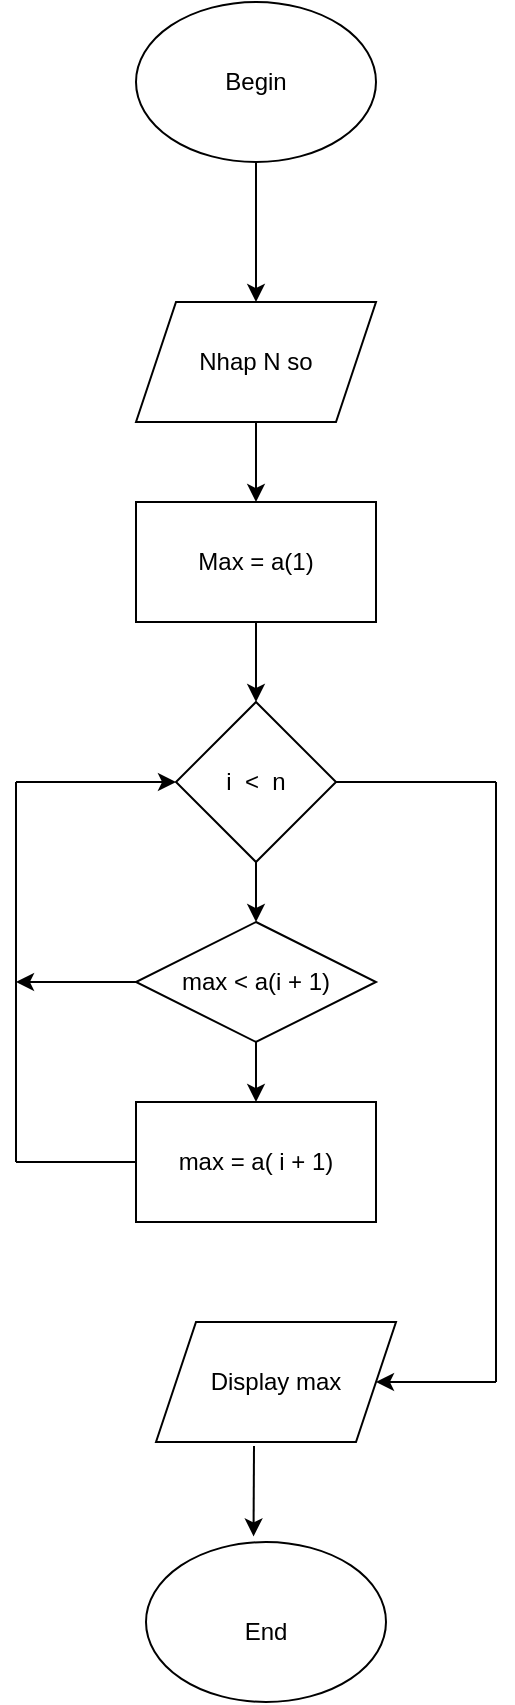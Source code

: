 <mxfile version="14.6.9" type="google"><diagram id="oJzaH9We9UZWWNxxU51W" name="Page-2"><mxGraphModel dx="1278" dy="523" grid="1" gridSize="10" guides="1" tooltips="1" connect="1" arrows="1" fold="1" page="1" pageScale="1" pageWidth="850" pageHeight="1100" math="0" shadow="0"><root><mxCell id="QhWearb6MnAvuKIjg9x7-0"/><mxCell id="QhWearb6MnAvuKIjg9x7-1" parent="QhWearb6MnAvuKIjg9x7-0"/><mxCell id="p11oBDhIjSfc0_RsWhdF-0" value="" style="ellipse;whiteSpace=wrap;html=1;strokeColor=#000000;" vertex="1" parent="QhWearb6MnAvuKIjg9x7-1"><mxGeometry x="340" y="20" width="120" height="80" as="geometry"/></mxCell><mxCell id="p11oBDhIjSfc0_RsWhdF-1" value="" style="endArrow=classic;html=1;exitX=0.5;exitY=1;exitDx=0;exitDy=0;" edge="1" parent="QhWearb6MnAvuKIjg9x7-1" source="p11oBDhIjSfc0_RsWhdF-0"><mxGeometry width="50" height="50" relative="1" as="geometry"><mxPoint x="380" y="270" as="sourcePoint"/><mxPoint x="400" y="170" as="targetPoint"/></mxGeometry></mxCell><mxCell id="p11oBDhIjSfc0_RsWhdF-2" value="Nhap N so" style="shape=parallelogram;perimeter=parallelogramPerimeter;whiteSpace=wrap;html=1;fixedSize=1;strokeColor=#000000;" vertex="1" parent="QhWearb6MnAvuKIjg9x7-1"><mxGeometry x="340" y="170" width="120" height="60" as="geometry"/></mxCell><mxCell id="p11oBDhIjSfc0_RsWhdF-5" value="i&amp;nbsp; &amp;lt;&amp;nbsp; n" style="rhombus;whiteSpace=wrap;html=1;strokeColor=#000000;" vertex="1" parent="QhWearb6MnAvuKIjg9x7-1"><mxGeometry x="360" y="370" width="80" height="80" as="geometry"/></mxCell><mxCell id="p11oBDhIjSfc0_RsWhdF-7" value="" style="endArrow=classic;html=1;exitX=0.5;exitY=1;exitDx=0;exitDy=0;entryX=0.5;entryY=0;entryDx=0;entryDy=0;" edge="1" parent="QhWearb6MnAvuKIjg9x7-1" source="p11oBDhIjSfc0_RsWhdF-2"><mxGeometry width="50" height="50" relative="1" as="geometry"><mxPoint x="370" y="280" as="sourcePoint"/><mxPoint x="400" y="270" as="targetPoint"/></mxGeometry></mxCell><mxCell id="p11oBDhIjSfc0_RsWhdF-8" value="" style="endArrow=classic;html=1;exitX=0.5;exitY=1;exitDx=0;exitDy=0;entryX=0.5;entryY=0;entryDx=0;entryDy=0;" edge="1" parent="QhWearb6MnAvuKIjg9x7-1" target="p11oBDhIjSfc0_RsWhdF-5"><mxGeometry width="50" height="50" relative="1" as="geometry"><mxPoint x="400" y="330" as="sourcePoint"/><mxPoint x="430" y="330" as="targetPoint"/></mxGeometry></mxCell><mxCell id="p11oBDhIjSfc0_RsWhdF-9" value="max = a( i + 1)" style="rounded=0;whiteSpace=wrap;html=1;strokeColor=#000000;" vertex="1" parent="QhWearb6MnAvuKIjg9x7-1"><mxGeometry x="340" y="570" width="120" height="60" as="geometry"/></mxCell><mxCell id="p11oBDhIjSfc0_RsWhdF-11" value="" style="endArrow=none;html=1;entryX=0;entryY=0.5;entryDx=0;entryDy=0;" edge="1" parent="QhWearb6MnAvuKIjg9x7-1" target="p11oBDhIjSfc0_RsWhdF-9"><mxGeometry width="50" height="50" relative="1" as="geometry"><mxPoint x="280" y="600" as="sourcePoint"/><mxPoint x="340" y="570" as="targetPoint"/></mxGeometry></mxCell><mxCell id="p11oBDhIjSfc0_RsWhdF-13" value="" style="endArrow=none;html=1;" edge="1" parent="QhWearb6MnAvuKIjg9x7-1"><mxGeometry width="50" height="50" relative="1" as="geometry"><mxPoint x="280" y="600" as="sourcePoint"/><mxPoint x="280" y="410" as="targetPoint"/></mxGeometry></mxCell><mxCell id="p11oBDhIjSfc0_RsWhdF-15" value="" style="endArrow=classic;html=1;entryX=0;entryY=0.5;entryDx=0;entryDy=0;" edge="1" parent="QhWearb6MnAvuKIjg9x7-1" target="p11oBDhIjSfc0_RsWhdF-5"><mxGeometry width="50" height="50" relative="1" as="geometry"><mxPoint x="280" y="410" as="sourcePoint"/><mxPoint x="350" y="390" as="targetPoint"/></mxGeometry></mxCell><mxCell id="p11oBDhIjSfc0_RsWhdF-16" value="Begin" style="text;html=1;strokeColor=none;fillColor=none;align=center;verticalAlign=middle;whiteSpace=wrap;rounded=0;" vertex="1" parent="QhWearb6MnAvuKIjg9x7-1"><mxGeometry x="370" y="30" width="60" height="60" as="geometry"/></mxCell><mxCell id="p11oBDhIjSfc0_RsWhdF-17" value="Display max" style="shape=parallelogram;perimeter=parallelogramPerimeter;whiteSpace=wrap;html=1;fixedSize=1;strokeColor=#000000;" vertex="1" parent="QhWearb6MnAvuKIjg9x7-1"><mxGeometry x="350" y="680" width="120" height="60" as="geometry"/></mxCell><mxCell id="p11oBDhIjSfc0_RsWhdF-18" value="" style="ellipse;whiteSpace=wrap;html=1;strokeColor=#000000;" vertex="1" parent="QhWearb6MnAvuKIjg9x7-1"><mxGeometry x="345" y="790" width="120" height="80" as="geometry"/></mxCell><mxCell id="p11oBDhIjSfc0_RsWhdF-20" value="" style="endArrow=classic;html=1;entryX=0.448;entryY=-0.035;entryDx=0;entryDy=0;entryPerimeter=0;" edge="1" parent="QhWearb6MnAvuKIjg9x7-1" target="p11oBDhIjSfc0_RsWhdF-18"><mxGeometry width="50" height="50" relative="1" as="geometry"><mxPoint x="399" y="742" as="sourcePoint"/><mxPoint x="430" y="740" as="targetPoint"/></mxGeometry></mxCell><mxCell id="p11oBDhIjSfc0_RsWhdF-21" value="" style="endArrow=classic;html=1;exitX=0.5;exitY=1;exitDx=0;exitDy=0;entryX=0.5;entryY=0;entryDx=0;entryDy=0;" edge="1" parent="QhWearb6MnAvuKIjg9x7-1" source="p11oBDhIjSfc0_RsWhdF-5"><mxGeometry width="50" height="50" relative="1" as="geometry"><mxPoint x="370" y="490" as="sourcePoint"/><mxPoint x="400" y="480" as="targetPoint"/></mxGeometry></mxCell><mxCell id="p11oBDhIjSfc0_RsWhdF-22" value="" style="endArrow=classic;html=1;" edge="1" parent="QhWearb6MnAvuKIjg9x7-1"><mxGeometry width="50" height="50" relative="1" as="geometry"><mxPoint x="400" y="540" as="sourcePoint"/><mxPoint x="400" y="570" as="targetPoint"/></mxGeometry></mxCell><mxCell id="p11oBDhIjSfc0_RsWhdF-23" value="End" style="text;html=1;strokeColor=none;fillColor=none;align=center;verticalAlign=middle;whiteSpace=wrap;rounded=0;" vertex="1" parent="QhWearb6MnAvuKIjg9x7-1"><mxGeometry x="360" y="810" width="90" height="50" as="geometry"/></mxCell><mxCell id="p11oBDhIjSfc0_RsWhdF-24" value="Max = a(1)" style="rounded=0;whiteSpace=wrap;html=1;strokeColor=#000000;" vertex="1" parent="QhWearb6MnAvuKIjg9x7-1"><mxGeometry x="340" y="270" width="120" height="60" as="geometry"/></mxCell><mxCell id="p11oBDhIjSfc0_RsWhdF-26" value="max &amp;lt; a(i + 1)" style="rhombus;whiteSpace=wrap;html=1;strokeColor=#000000;" vertex="1" parent="QhWearb6MnAvuKIjg9x7-1"><mxGeometry x="340" y="480" width="120" height="60" as="geometry"/></mxCell><mxCell id="p11oBDhIjSfc0_RsWhdF-27" value="" style="endArrow=none;html=1;exitX=1;exitY=0.5;exitDx=0;exitDy=0;" edge="1" parent="QhWearb6MnAvuKIjg9x7-1" source="p11oBDhIjSfc0_RsWhdF-5"><mxGeometry width="50" height="50" relative="1" as="geometry"><mxPoint x="440" y="450" as="sourcePoint"/><mxPoint x="520" y="410" as="targetPoint"/></mxGeometry></mxCell><mxCell id="p11oBDhIjSfc0_RsWhdF-28" value="" style="endArrow=classic;html=1;entryX=1;entryY=0.5;entryDx=0;entryDy=0;" edge="1" parent="QhWearb6MnAvuKIjg9x7-1" target="p11oBDhIjSfc0_RsWhdF-17"><mxGeometry width="50" height="50" relative="1" as="geometry"><mxPoint x="520" y="710" as="sourcePoint"/><mxPoint x="550" y="430" as="targetPoint"/></mxGeometry></mxCell><mxCell id="p11oBDhIjSfc0_RsWhdF-29" value="" style="endArrow=none;html=1;" edge="1" parent="QhWearb6MnAvuKIjg9x7-1"><mxGeometry width="50" height="50" relative="1" as="geometry"><mxPoint x="520" y="410" as="sourcePoint"/><mxPoint x="520" y="710" as="targetPoint"/></mxGeometry></mxCell><mxCell id="p11oBDhIjSfc0_RsWhdF-30" value="" style="endArrow=classic;html=1;exitX=0;exitY=0.5;exitDx=0;exitDy=0;" edge="1" parent="QhWearb6MnAvuKIjg9x7-1" source="p11oBDhIjSfc0_RsWhdF-26"><mxGeometry width="50" height="50" relative="1" as="geometry"><mxPoint x="280" y="540" as="sourcePoint"/><mxPoint x="280" y="510" as="targetPoint"/></mxGeometry></mxCell></root></mxGraphModel></diagram></mxfile>